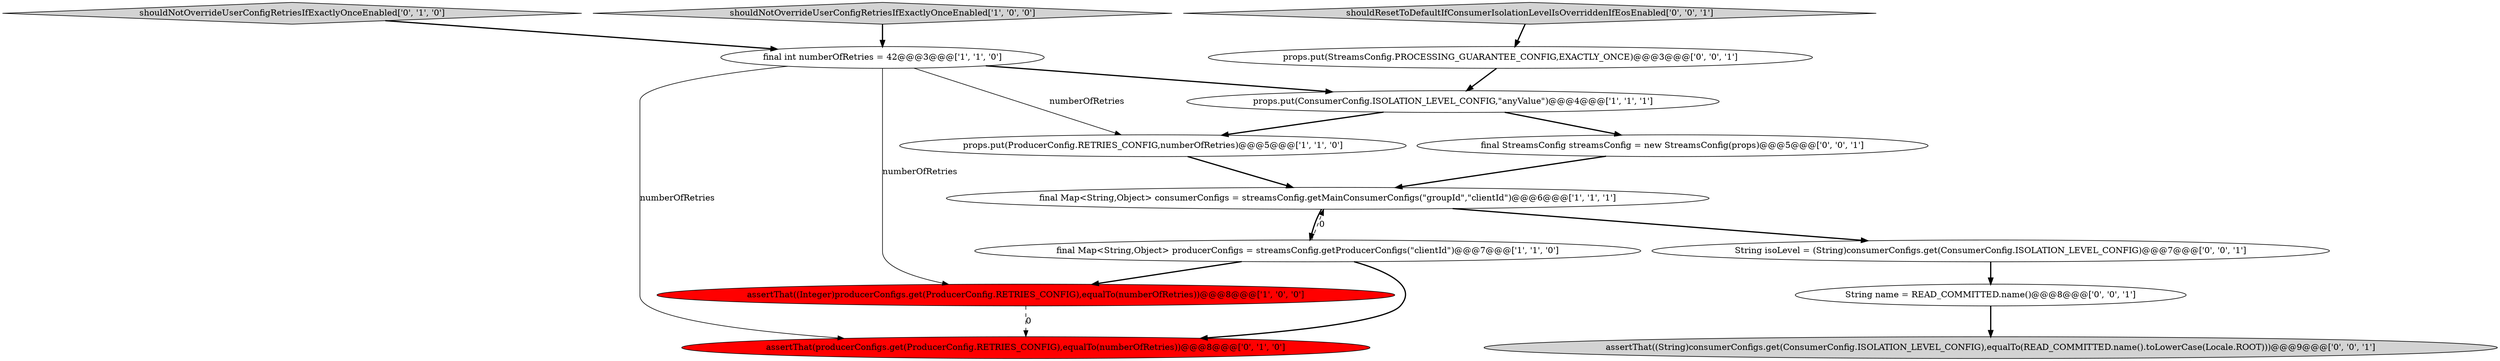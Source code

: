 digraph {
1 [style = filled, label = "props.put(ProducerConfig.RETRIES_CONFIG,numberOfRetries)@@@5@@@['1', '1', '0']", fillcolor = white, shape = ellipse image = "AAA0AAABBB1BBB"];
7 [style = filled, label = "shouldNotOverrideUserConfigRetriesIfExactlyOnceEnabled['0', '1', '0']", fillcolor = lightgray, shape = diamond image = "AAA0AAABBB2BBB"];
6 [style = filled, label = "final int numberOfRetries = 42@@@3@@@['1', '1', '0']", fillcolor = white, shape = ellipse image = "AAA0AAABBB1BBB"];
14 [style = filled, label = "String name = READ_COMMITTED.name()@@@8@@@['0', '0', '1']", fillcolor = white, shape = ellipse image = "AAA0AAABBB3BBB"];
9 [style = filled, label = "final StreamsConfig streamsConfig = new StreamsConfig(props)@@@5@@@['0', '0', '1']", fillcolor = white, shape = ellipse image = "AAA0AAABBB3BBB"];
5 [style = filled, label = "assertThat((Integer)producerConfigs.get(ProducerConfig.RETRIES_CONFIG),equalTo(numberOfRetries))@@@8@@@['1', '0', '0']", fillcolor = red, shape = ellipse image = "AAA1AAABBB1BBB"];
3 [style = filled, label = "props.put(ConsumerConfig.ISOLATION_LEVEL_CONFIG,\"anyValue\")@@@4@@@['1', '1', '1']", fillcolor = white, shape = ellipse image = "AAA0AAABBB1BBB"];
2 [style = filled, label = "final Map<String,Object> consumerConfigs = streamsConfig.getMainConsumerConfigs(\"groupId\",\"clientId\")@@@6@@@['1', '1', '1']", fillcolor = white, shape = ellipse image = "AAA0AAABBB1BBB"];
8 [style = filled, label = "assertThat(producerConfigs.get(ProducerConfig.RETRIES_CONFIG),equalTo(numberOfRetries))@@@8@@@['0', '1', '0']", fillcolor = red, shape = ellipse image = "AAA1AAABBB2BBB"];
10 [style = filled, label = "props.put(StreamsConfig.PROCESSING_GUARANTEE_CONFIG,EXACTLY_ONCE)@@@3@@@['0', '0', '1']", fillcolor = white, shape = ellipse image = "AAA0AAABBB3BBB"];
12 [style = filled, label = "shouldResetToDefaultIfConsumerIsolationLevelIsOverriddenIfEosEnabled['0', '0', '1']", fillcolor = lightgray, shape = diamond image = "AAA0AAABBB3BBB"];
4 [style = filled, label = "final Map<String,Object> producerConfigs = streamsConfig.getProducerConfigs(\"clientId\")@@@7@@@['1', '1', '0']", fillcolor = white, shape = ellipse image = "AAA0AAABBB1BBB"];
13 [style = filled, label = "String isoLevel = (String)consumerConfigs.get(ConsumerConfig.ISOLATION_LEVEL_CONFIG)@@@7@@@['0', '0', '1']", fillcolor = white, shape = ellipse image = "AAA0AAABBB3BBB"];
0 [style = filled, label = "shouldNotOverrideUserConfigRetriesIfExactlyOnceEnabled['1', '0', '0']", fillcolor = lightgray, shape = diamond image = "AAA0AAABBB1BBB"];
11 [style = filled, label = "assertThat((String)consumerConfigs.get(ConsumerConfig.ISOLATION_LEVEL_CONFIG),equalTo(READ_COMMITTED.name().toLowerCase(Locale.ROOT)))@@@9@@@['0', '0', '1']", fillcolor = lightgray, shape = ellipse image = "AAA0AAABBB3BBB"];
3->9 [style = bold, label=""];
5->8 [style = dashed, label="0"];
6->3 [style = bold, label=""];
4->8 [style = bold, label=""];
10->3 [style = bold, label=""];
6->8 [style = solid, label="numberOfRetries"];
1->2 [style = bold, label=""];
12->10 [style = bold, label=""];
3->1 [style = bold, label=""];
2->4 [style = bold, label=""];
4->5 [style = bold, label=""];
0->6 [style = bold, label=""];
9->2 [style = bold, label=""];
13->14 [style = bold, label=""];
14->11 [style = bold, label=""];
6->1 [style = solid, label="numberOfRetries"];
7->6 [style = bold, label=""];
6->5 [style = solid, label="numberOfRetries"];
4->2 [style = dashed, label="0"];
2->13 [style = bold, label=""];
}
